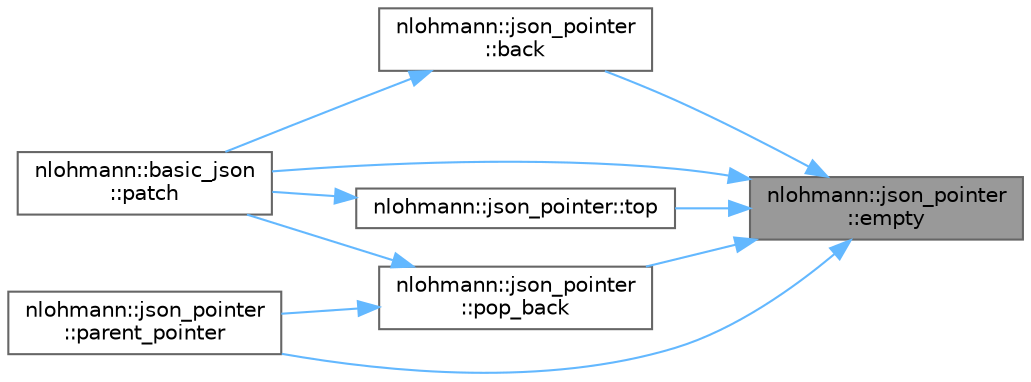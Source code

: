 digraph "nlohmann::json_pointer::empty"
{
 // LATEX_PDF_SIZE
  bgcolor="transparent";
  edge [fontname=Helvetica,fontsize=10,labelfontname=Helvetica,labelfontsize=10];
  node [fontname=Helvetica,fontsize=10,shape=box,height=0.2,width=0.4];
  rankdir="RL";
  Node1 [label="nlohmann::json_pointer\l::empty",height=0.2,width=0.4,color="gray40", fillcolor="grey60", style="filled", fontcolor="black",tooltip="return whether pointer points to the root document"];
  Node1 -> Node2 [dir="back",color="steelblue1",style="solid"];
  Node2 [label="nlohmann::json_pointer\l::back",height=0.2,width=0.4,color="grey40", fillcolor="white", style="filled",URL="$a01663.html#a58b4e4cd3551787d9c20c67ed5b1dfb8",tooltip="return last reference token"];
  Node2 -> Node3 [dir="back",color="steelblue1",style="solid"];
  Node3 [label="nlohmann::basic_json\l::patch",height=0.2,width=0.4,color="grey40", fillcolor="white", style="filled",URL="$a01659.html#adcc786998f220a5b3083ee8a37c4553e",tooltip="applies a JSON patch"];
  Node1 -> Node4 [dir="back",color="steelblue1",style="solid"];
  Node4 [label="nlohmann::json_pointer\l::parent_pointer",height=0.2,width=0.4,color="grey40", fillcolor="white", style="filled",URL="$a01663.html#afdaacce1edb7145e0434e014f0e8685a",tooltip="returns the parent of this JSON pointer"];
  Node1 -> Node3 [dir="back",color="steelblue1",style="solid"];
  Node1 -> Node5 [dir="back",color="steelblue1",style="solid"];
  Node5 [label="nlohmann::json_pointer\l::pop_back",height=0.2,width=0.4,color="grey40", fillcolor="white", style="filled",URL="$a01663.html#a4b1ee4d511ca195bed896a3da47e264c",tooltip="remove last reference token"];
  Node5 -> Node4 [dir="back",color="steelblue1",style="solid"];
  Node5 -> Node3 [dir="back",color="steelblue1",style="solid"];
  Node1 -> Node6 [dir="back",color="steelblue1",style="solid"];
  Node6 [label="nlohmann::json_pointer::top",height=0.2,width=0.4,color="grey40", fillcolor="white", style="filled",URL="$a01663.html#a00eff109d9a0091e42ada9b16b90c8d9",tooltip=" "];
  Node6 -> Node3 [dir="back",color="steelblue1",style="solid"];
}

